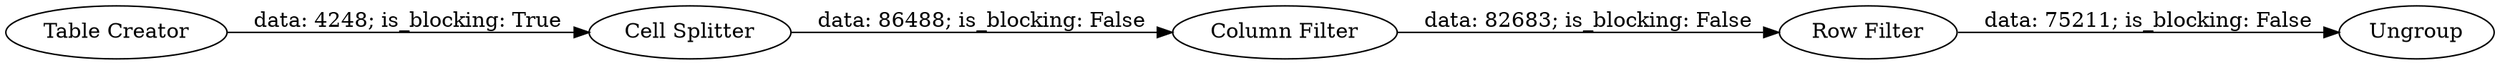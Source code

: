 digraph {
	"-1034046279259037360_8" [label="Cell Splitter"]
	"-1034046279259037360_4" [label="Table Creator"]
	"-1034046279259037360_9" [label="Column Filter"]
	"-1034046279259037360_23" [label=Ungroup]
	"-1034046279259037360_10" [label="Row Filter"]
	"-1034046279259037360_9" -> "-1034046279259037360_10" [label="data: 82683; is_blocking: False"]
	"-1034046279259037360_8" -> "-1034046279259037360_9" [label="data: 86488; is_blocking: False"]
	"-1034046279259037360_10" -> "-1034046279259037360_23" [label="data: 75211; is_blocking: False"]
	"-1034046279259037360_4" -> "-1034046279259037360_8" [label="data: 4248; is_blocking: True"]
	rankdir=LR
}
